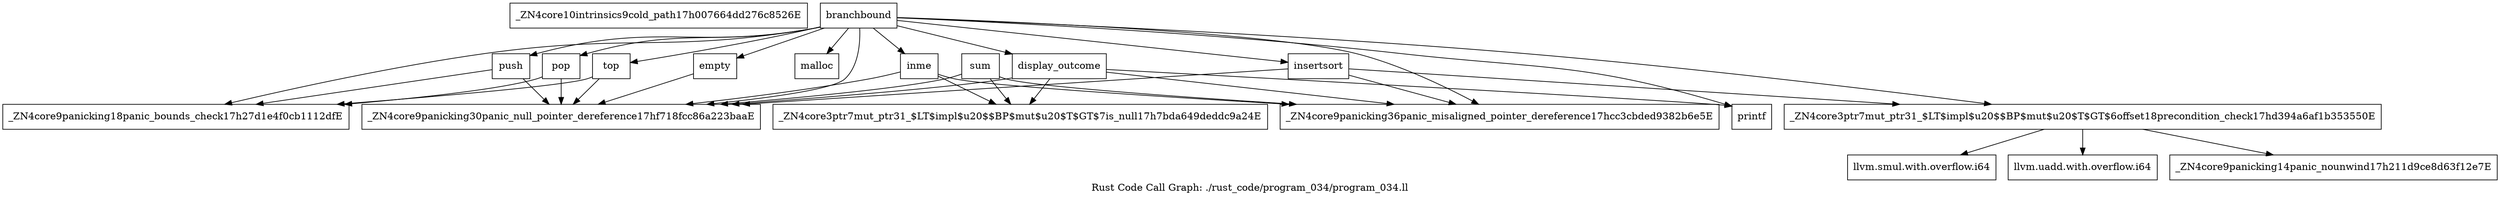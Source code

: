 digraph "Rust Code Call Graph: ./rust_code/program_034/program_034.ll" {
	label="Rust Code Call Graph: ./rust_code/program_034/program_034.ll";

	Node0x555f315fb240 [shape=record,label="{_ZN4core10intrinsics9cold_path17h007664dd276c8526E}"];
	Node0x555f315e8dc0 [shape=record,label="{_ZN4core3ptr7mut_ptr31_$LT$impl$u20$$BP$mut$u20$T$GT$6offset18precondition_check17hd394a6af1b353550E}"];
	Node0x555f315e8dc0 -> Node0x555f315eba00;
	Node0x555f315e8dc0 -> Node0x555f315ee710;
	Node0x555f315e8dc0 -> Node0x555f315eff40;
	Node0x555f315f1830 [shape=record,label="{_ZN4core3ptr7mut_ptr31_$LT$impl$u20$$BP$mut$u20$T$GT$7is_null17h7bda649deddc9a24E}"];
	Node0x555f315f4430 [shape=record,label="{empty}"];
	Node0x555f315f4430 -> Node0x555f315f6360;
	Node0x555f315f75c0 [shape=record,label="{push}"];
	Node0x555f315f75c0 -> Node0x555f315f6360;
	Node0x555f315f75c0 -> Node0x555f31620850;
	Node0x555f315f9c20 [shape=record,label="{pop}"];
	Node0x555f315f9c20 -> Node0x555f315f6360;
	Node0x555f315f9c20 -> Node0x555f31620850;
	Node0x555f315e24c0 [shape=record,label="{top}"];
	Node0x555f315e24c0 -> Node0x555f315f6360;
	Node0x555f315e24c0 -> Node0x555f31620850;
	Node0x555f315fdb50 [shape=record,label="{insertsort}"];
	Node0x555f315fdb50 -> Node0x555f315e8dc0;
	Node0x555f315fdb50 -> Node0x555f315ffd10;
	Node0x555f315fdb50 -> Node0x555f315f6360;
	Node0x555f31609d80 [shape=record,label="{branchbound}"];
	Node0x555f31609d80 -> Node0x555f3160c510;
	Node0x555f31609d80 -> Node0x555f315ffd10;
	Node0x555f31609d80 -> Node0x555f315f6360;
	Node0x555f31609d80 -> Node0x555f31620850;
	Node0x555f31609d80 -> Node0x555f315e8dc0;
	Node0x555f31609d80 -> Node0x555f31604d10;
	Node0x555f31609d80 -> Node0x555f315f75c0;
	Node0x555f31609d80 -> Node0x555f315fdb50;
	Node0x555f31609d80 -> Node0x555f31607a90;
	Node0x555f31609d80 -> Node0x555f31606a80;
	Node0x555f31609d80 -> Node0x555f315f4430;
	Node0x555f31609d80 -> Node0x555f315e24c0;
	Node0x555f31609d80 -> Node0x555f315f9c20;
	Node0x555f31601e40 [shape=record,label="{sum}"];
	Node0x555f31601e40 -> Node0x555f315f1830;
	Node0x555f31601e40 -> Node0x555f315ffd10;
	Node0x555f31601e40 -> Node0x555f315f6360;
	Node0x555f31604d10 [shape=record,label="{inme}"];
	Node0x555f31604d10 -> Node0x555f315f1830;
	Node0x555f31604d10 -> Node0x555f315ffd10;
	Node0x555f31604d10 -> Node0x555f315f6360;
	Node0x555f31606a80 [shape=record,label="{display_outcome}"];
	Node0x555f31606a80 -> Node0x555f31607a90;
	Node0x555f31606a80 -> Node0x555f315f6360;
	Node0x555f31606a80 -> Node0x555f315f1830;
	Node0x555f31606a80 -> Node0x555f315ffd10;
	Node0x555f315eba00 [shape=record,label="{llvm.smul.with.overflow.i64}"];
	Node0x555f315ee710 [shape=record,label="{llvm.uadd.with.overflow.i64}"];
	Node0x555f315eff40 [shape=record,label="{_ZN4core9panicking14panic_nounwind17h211d9ce8d63f12e7E}"];
	Node0x555f315f6360 [shape=record,label="{_ZN4core9panicking30panic_null_pointer_dereference17hf718fcc86a223baaE}"];
	Node0x555f31620850 [shape=record,label="{_ZN4core9panicking18panic_bounds_check17h27d1e4f0cb1112dfE}"];
	Node0x555f315ffd10 [shape=record,label="{_ZN4core9panicking36panic_misaligned_pointer_dereference17hcc3cbded9382b6e5E}"];
	Node0x555f31607a90 [shape=record,label="{printf}"];
	Node0x555f3160c510 [shape=record,label="{malloc}"];
}
